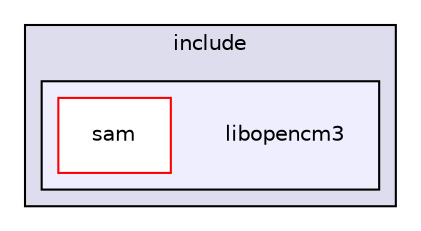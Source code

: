 digraph "libopencm3" {
  compound=true
  node [ fontsize="10", fontname="Helvetica"];
  edge [ labelfontsize="10", labelfontname="Helvetica"];
  subgraph clusterdir_d44c64559bbebec7f509842c48db8b23 {
    graph [ bgcolor="#ddddee", pencolor="black", label="include" fontname="Helvetica", fontsize="10", URL="dir_d44c64559bbebec7f509842c48db8b23.html"]
  subgraph clusterdir_6a7820b97a7704ff85bcff20dea7ce23 {
    graph [ bgcolor="#eeeeff", pencolor="black", label="" URL="dir_6a7820b97a7704ff85bcff20dea7ce23.html"];
    dir_6a7820b97a7704ff85bcff20dea7ce23 [shape=plaintext label="libopencm3"];
    dir_8813fd87f07555a58aeca6294a6b971b [shape=box label="sam" color="red" fillcolor="white" style="filled" URL="dir_8813fd87f07555a58aeca6294a6b971b.html"];
  }
  }
}

